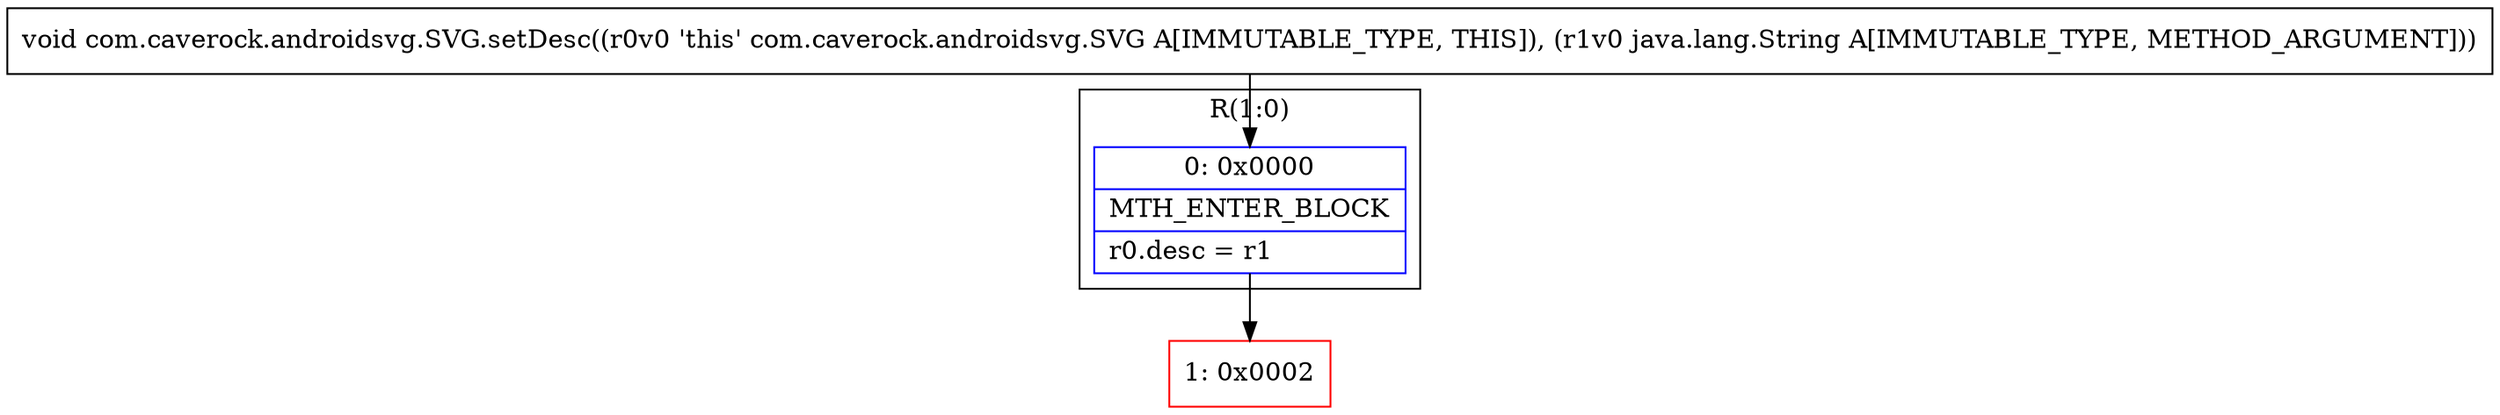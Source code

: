 digraph "CFG forcom.caverock.androidsvg.SVG.setDesc(Ljava\/lang\/String;)V" {
subgraph cluster_Region_1114759060 {
label = "R(1:0)";
node [shape=record,color=blue];
Node_0 [shape=record,label="{0\:\ 0x0000|MTH_ENTER_BLOCK\l|r0.desc = r1\l}"];
}
Node_1 [shape=record,color=red,label="{1\:\ 0x0002}"];
MethodNode[shape=record,label="{void com.caverock.androidsvg.SVG.setDesc((r0v0 'this' com.caverock.androidsvg.SVG A[IMMUTABLE_TYPE, THIS]), (r1v0 java.lang.String A[IMMUTABLE_TYPE, METHOD_ARGUMENT])) }"];
MethodNode -> Node_0;
Node_0 -> Node_1;
}

